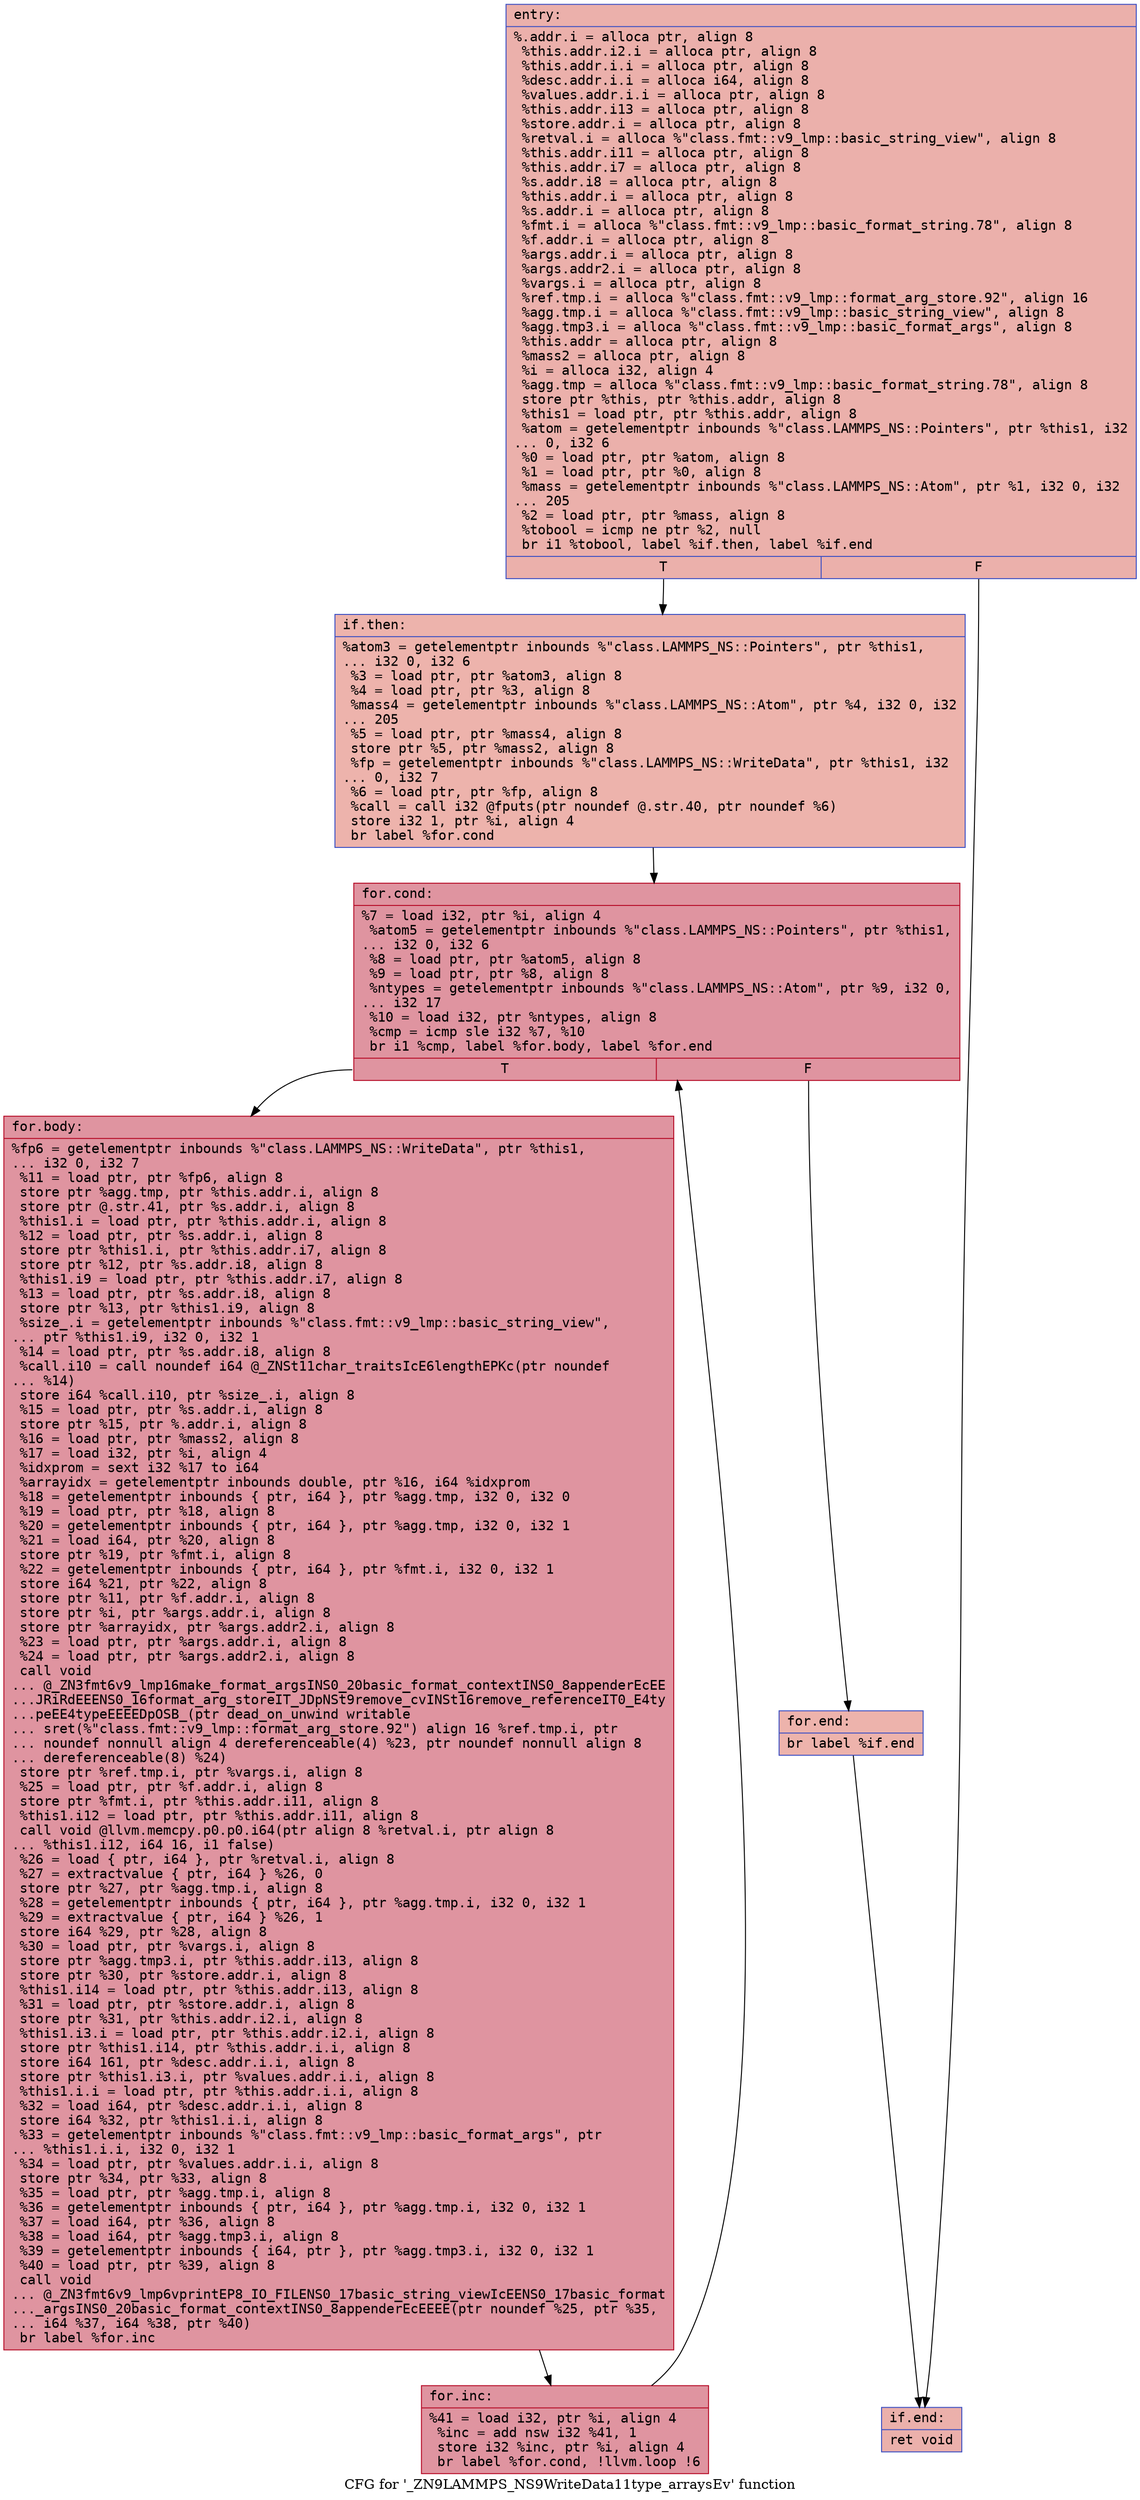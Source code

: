 digraph "CFG for '_ZN9LAMMPS_NS9WriteData11type_arraysEv' function" {
	label="CFG for '_ZN9LAMMPS_NS9WriteData11type_arraysEv' function";

	Node0x564c036e3320 [shape=record,color="#3d50c3ff", style=filled, fillcolor="#d24b4070" fontname="Courier",label="{entry:\l|  %.addr.i = alloca ptr, align 8\l  %this.addr.i2.i = alloca ptr, align 8\l  %this.addr.i.i = alloca ptr, align 8\l  %desc.addr.i.i = alloca i64, align 8\l  %values.addr.i.i = alloca ptr, align 8\l  %this.addr.i13 = alloca ptr, align 8\l  %store.addr.i = alloca ptr, align 8\l  %retval.i = alloca %\"class.fmt::v9_lmp::basic_string_view\", align 8\l  %this.addr.i11 = alloca ptr, align 8\l  %this.addr.i7 = alloca ptr, align 8\l  %s.addr.i8 = alloca ptr, align 8\l  %this.addr.i = alloca ptr, align 8\l  %s.addr.i = alloca ptr, align 8\l  %fmt.i = alloca %\"class.fmt::v9_lmp::basic_format_string.78\", align 8\l  %f.addr.i = alloca ptr, align 8\l  %args.addr.i = alloca ptr, align 8\l  %args.addr2.i = alloca ptr, align 8\l  %vargs.i = alloca ptr, align 8\l  %ref.tmp.i = alloca %\"class.fmt::v9_lmp::format_arg_store.92\", align 16\l  %agg.tmp.i = alloca %\"class.fmt::v9_lmp::basic_string_view\", align 8\l  %agg.tmp3.i = alloca %\"class.fmt::v9_lmp::basic_format_args\", align 8\l  %this.addr = alloca ptr, align 8\l  %mass2 = alloca ptr, align 8\l  %i = alloca i32, align 4\l  %agg.tmp = alloca %\"class.fmt::v9_lmp::basic_format_string.78\", align 8\l  store ptr %this, ptr %this.addr, align 8\l  %this1 = load ptr, ptr %this.addr, align 8\l  %atom = getelementptr inbounds %\"class.LAMMPS_NS::Pointers\", ptr %this1, i32\l... 0, i32 6\l  %0 = load ptr, ptr %atom, align 8\l  %1 = load ptr, ptr %0, align 8\l  %mass = getelementptr inbounds %\"class.LAMMPS_NS::Atom\", ptr %1, i32 0, i32\l... 205\l  %2 = load ptr, ptr %mass, align 8\l  %tobool = icmp ne ptr %2, null\l  br i1 %tobool, label %if.then, label %if.end\l|{<s0>T|<s1>F}}"];
	Node0x564c036e3320:s0 -> Node0x564c036e4bd0[tooltip="entry -> if.then\nProbability 62.50%" ];
	Node0x564c036e3320:s1 -> Node0x564c036e4c40[tooltip="entry -> if.end\nProbability 37.50%" ];
	Node0x564c036e4bd0 [shape=record,color="#3d50c3ff", style=filled, fillcolor="#d6524470" fontname="Courier",label="{if.then:\l|  %atom3 = getelementptr inbounds %\"class.LAMMPS_NS::Pointers\", ptr %this1,\l... i32 0, i32 6\l  %3 = load ptr, ptr %atom3, align 8\l  %4 = load ptr, ptr %3, align 8\l  %mass4 = getelementptr inbounds %\"class.LAMMPS_NS::Atom\", ptr %4, i32 0, i32\l... 205\l  %5 = load ptr, ptr %mass4, align 8\l  store ptr %5, ptr %mass2, align 8\l  %fp = getelementptr inbounds %\"class.LAMMPS_NS::WriteData\", ptr %this1, i32\l... 0, i32 7\l  %6 = load ptr, ptr %fp, align 8\l  %call = call i32 @fputs(ptr noundef @.str.40, ptr noundef %6)\l  store i32 1, ptr %i, align 4\l  br label %for.cond\l}"];
	Node0x564c036e4bd0 -> Node0x564c036e53e0[tooltip="if.then -> for.cond\nProbability 100.00%" ];
	Node0x564c036e53e0 [shape=record,color="#b70d28ff", style=filled, fillcolor="#b70d2870" fontname="Courier",label="{for.cond:\l|  %7 = load i32, ptr %i, align 4\l  %atom5 = getelementptr inbounds %\"class.LAMMPS_NS::Pointers\", ptr %this1,\l... i32 0, i32 6\l  %8 = load ptr, ptr %atom5, align 8\l  %9 = load ptr, ptr %8, align 8\l  %ntypes = getelementptr inbounds %\"class.LAMMPS_NS::Atom\", ptr %9, i32 0,\l... i32 17\l  %10 = load i32, ptr %ntypes, align 8\l  %cmp = icmp sle i32 %7, %10\l  br i1 %cmp, label %for.body, label %for.end\l|{<s0>T|<s1>F}}"];
	Node0x564c036e53e0:s0 -> Node0x564c036e5920[tooltip="for.cond -> for.body\nProbability 96.88%" ];
	Node0x564c036e53e0:s1 -> Node0x564c036e59a0[tooltip="for.cond -> for.end\nProbability 3.12%" ];
	Node0x564c036e5920 [shape=record,color="#b70d28ff", style=filled, fillcolor="#b70d2870" fontname="Courier",label="{for.body:\l|  %fp6 = getelementptr inbounds %\"class.LAMMPS_NS::WriteData\", ptr %this1,\l... i32 0, i32 7\l  %11 = load ptr, ptr %fp6, align 8\l  store ptr %agg.tmp, ptr %this.addr.i, align 8\l  store ptr @.str.41, ptr %s.addr.i, align 8\l  %this1.i = load ptr, ptr %this.addr.i, align 8\l  %12 = load ptr, ptr %s.addr.i, align 8\l  store ptr %this1.i, ptr %this.addr.i7, align 8\l  store ptr %12, ptr %s.addr.i8, align 8\l  %this1.i9 = load ptr, ptr %this.addr.i7, align 8\l  %13 = load ptr, ptr %s.addr.i8, align 8\l  store ptr %13, ptr %this1.i9, align 8\l  %size_.i = getelementptr inbounds %\"class.fmt::v9_lmp::basic_string_view\",\l... ptr %this1.i9, i32 0, i32 1\l  %14 = load ptr, ptr %s.addr.i8, align 8\l  %call.i10 = call noundef i64 @_ZNSt11char_traitsIcE6lengthEPKc(ptr noundef\l... %14)\l  store i64 %call.i10, ptr %size_.i, align 8\l  %15 = load ptr, ptr %s.addr.i, align 8\l  store ptr %15, ptr %.addr.i, align 8\l  %16 = load ptr, ptr %mass2, align 8\l  %17 = load i32, ptr %i, align 4\l  %idxprom = sext i32 %17 to i64\l  %arrayidx = getelementptr inbounds double, ptr %16, i64 %idxprom\l  %18 = getelementptr inbounds \{ ptr, i64 \}, ptr %agg.tmp, i32 0, i32 0\l  %19 = load ptr, ptr %18, align 8\l  %20 = getelementptr inbounds \{ ptr, i64 \}, ptr %agg.tmp, i32 0, i32 1\l  %21 = load i64, ptr %20, align 8\l  store ptr %19, ptr %fmt.i, align 8\l  %22 = getelementptr inbounds \{ ptr, i64 \}, ptr %fmt.i, i32 0, i32 1\l  store i64 %21, ptr %22, align 8\l  store ptr %11, ptr %f.addr.i, align 8\l  store ptr %i, ptr %args.addr.i, align 8\l  store ptr %arrayidx, ptr %args.addr2.i, align 8\l  %23 = load ptr, ptr %args.addr.i, align 8\l  %24 = load ptr, ptr %args.addr2.i, align 8\l  call void\l... @_ZN3fmt6v9_lmp16make_format_argsINS0_20basic_format_contextINS0_8appenderEcEE\l...JRiRdEEENS0_16format_arg_storeIT_JDpNSt9remove_cvINSt16remove_referenceIT0_E4ty\l...peEE4typeEEEEDpOSB_(ptr dead_on_unwind writable\l... sret(%\"class.fmt::v9_lmp::format_arg_store.92\") align 16 %ref.tmp.i, ptr\l... noundef nonnull align 4 dereferenceable(4) %23, ptr noundef nonnull align 8\l... dereferenceable(8) %24)\l  store ptr %ref.tmp.i, ptr %vargs.i, align 8\l  %25 = load ptr, ptr %f.addr.i, align 8\l  store ptr %fmt.i, ptr %this.addr.i11, align 8\l  %this1.i12 = load ptr, ptr %this.addr.i11, align 8\l  call void @llvm.memcpy.p0.p0.i64(ptr align 8 %retval.i, ptr align 8\l... %this1.i12, i64 16, i1 false)\l  %26 = load \{ ptr, i64 \}, ptr %retval.i, align 8\l  %27 = extractvalue \{ ptr, i64 \} %26, 0\l  store ptr %27, ptr %agg.tmp.i, align 8\l  %28 = getelementptr inbounds \{ ptr, i64 \}, ptr %agg.tmp.i, i32 0, i32 1\l  %29 = extractvalue \{ ptr, i64 \} %26, 1\l  store i64 %29, ptr %28, align 8\l  %30 = load ptr, ptr %vargs.i, align 8\l  store ptr %agg.tmp3.i, ptr %this.addr.i13, align 8\l  store ptr %30, ptr %store.addr.i, align 8\l  %this1.i14 = load ptr, ptr %this.addr.i13, align 8\l  %31 = load ptr, ptr %store.addr.i, align 8\l  store ptr %31, ptr %this.addr.i2.i, align 8\l  %this1.i3.i = load ptr, ptr %this.addr.i2.i, align 8\l  store ptr %this1.i14, ptr %this.addr.i.i, align 8\l  store i64 161, ptr %desc.addr.i.i, align 8\l  store ptr %this1.i3.i, ptr %values.addr.i.i, align 8\l  %this1.i.i = load ptr, ptr %this.addr.i.i, align 8\l  %32 = load i64, ptr %desc.addr.i.i, align 8\l  store i64 %32, ptr %this1.i.i, align 8\l  %33 = getelementptr inbounds %\"class.fmt::v9_lmp::basic_format_args\", ptr\l... %this1.i.i, i32 0, i32 1\l  %34 = load ptr, ptr %values.addr.i.i, align 8\l  store ptr %34, ptr %33, align 8\l  %35 = load ptr, ptr %agg.tmp.i, align 8\l  %36 = getelementptr inbounds \{ ptr, i64 \}, ptr %agg.tmp.i, i32 0, i32 1\l  %37 = load i64, ptr %36, align 8\l  %38 = load i64, ptr %agg.tmp3.i, align 8\l  %39 = getelementptr inbounds \{ i64, ptr \}, ptr %agg.tmp3.i, i32 0, i32 1\l  %40 = load ptr, ptr %39, align 8\l  call void\l... @_ZN3fmt6v9_lmp6vprintEP8_IO_FILENS0_17basic_string_viewIcEENS0_17basic_format\l..._argsINS0_20basic_format_contextINS0_8appenderEcEEEE(ptr noundef %25, ptr %35,\l... i64 %37, i64 %38, ptr %40)\l  br label %for.inc\l}"];
	Node0x564c036e5920 -> Node0x564c03707750[tooltip="for.body -> for.inc\nProbability 100.00%" ];
	Node0x564c03707750 [shape=record,color="#b70d28ff", style=filled, fillcolor="#b70d2870" fontname="Courier",label="{for.inc:\l|  %41 = load i32, ptr %i, align 4\l  %inc = add nsw i32 %41, 1\l  store i32 %inc, ptr %i, align 4\l  br label %for.cond, !llvm.loop !6\l}"];
	Node0x564c03707750 -> Node0x564c036e53e0[tooltip="for.inc -> for.cond\nProbability 100.00%" ];
	Node0x564c036e59a0 [shape=record,color="#3d50c3ff", style=filled, fillcolor="#d6524470" fontname="Courier",label="{for.end:\l|  br label %if.end\l}"];
	Node0x564c036e59a0 -> Node0x564c036e4c40[tooltip="for.end -> if.end\nProbability 100.00%" ];
	Node0x564c036e4c40 [shape=record,color="#3d50c3ff", style=filled, fillcolor="#d24b4070" fontname="Courier",label="{if.end:\l|  ret void\l}"];
}
